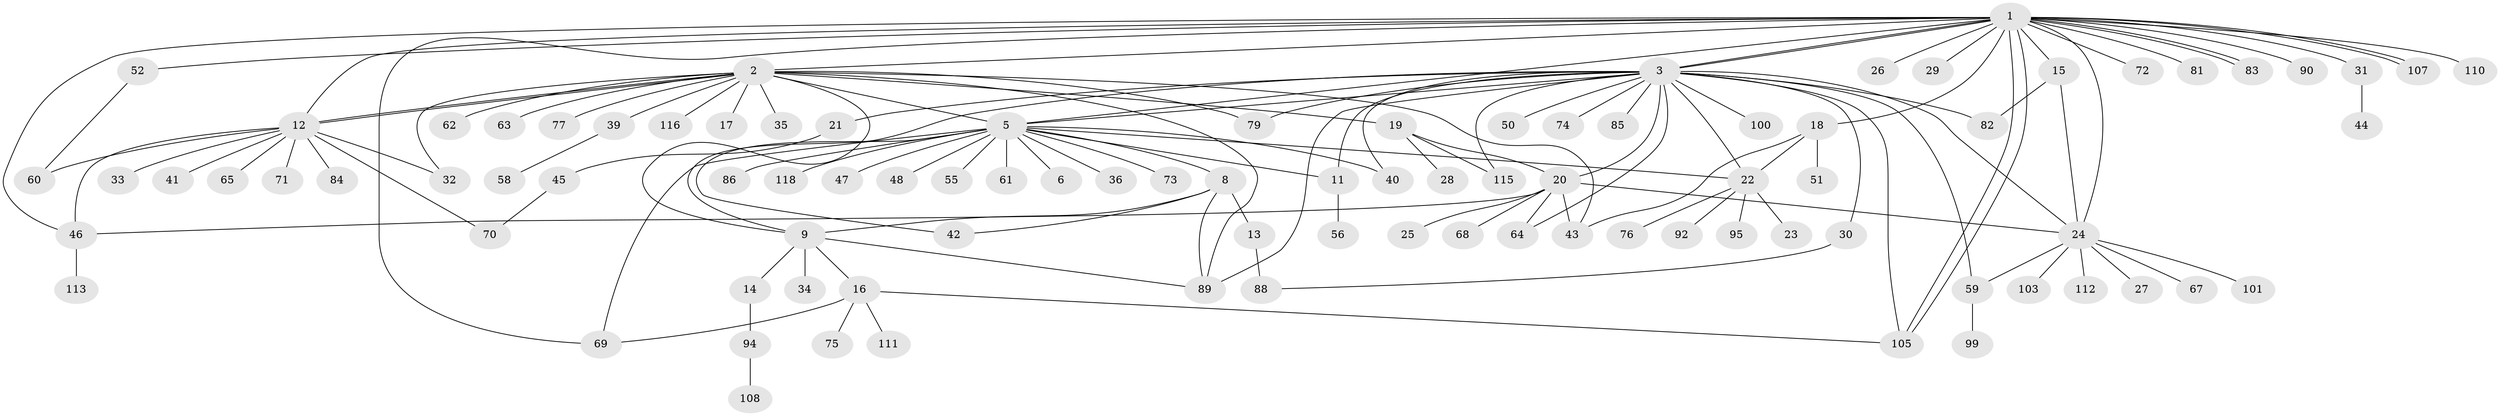 // original degree distribution, {25: 0.00847457627118644, 18: 0.01694915254237288, 12: 0.00847457627118644, 13: 0.025423728813559324, 1: 0.5, 2: 0.23728813559322035, 5: 0.01694915254237288, 6: 0.025423728813559324, 3: 0.11016949152542373, 4: 0.0423728813559322, 8: 0.00847457627118644}
// Generated by graph-tools (version 1.1) at 2025/41/03/06/25 10:41:45]
// undirected, 94 vertices, 132 edges
graph export_dot {
graph [start="1"]
  node [color=gray90,style=filled];
  1 [super="+7"];
  2 [super="+114"];
  3 [super="+4"];
  5 [super="+10"];
  6;
  8 [super="+97"];
  9 [super="+49"];
  11;
  12 [super="+80"];
  13 [super="+98"];
  14;
  15 [super="+96"];
  16 [super="+37"];
  17;
  18;
  19 [super="+57"];
  20 [super="+38"];
  21;
  22 [super="+54"];
  23;
  24 [super="+109"];
  25;
  26;
  27;
  28;
  29;
  30;
  31;
  32;
  33;
  34;
  35;
  36;
  39 [super="+78"];
  40 [super="+91"];
  41;
  42;
  43;
  44;
  45 [super="+53"];
  46 [super="+87"];
  47;
  48;
  50;
  51;
  52;
  55;
  56;
  58;
  59 [super="+106"];
  60 [super="+66"];
  61;
  62;
  63;
  64;
  65;
  67;
  68;
  69;
  70;
  71;
  72;
  73;
  74;
  75;
  76;
  77;
  79;
  81;
  82;
  83 [super="+93"];
  84;
  85;
  86;
  88 [super="+102"];
  89 [super="+104"];
  90;
  92;
  94;
  95;
  99 [super="+117"];
  100;
  101;
  103;
  105;
  107;
  108;
  110;
  111;
  112;
  113;
  115;
  116;
  118;
  1 -- 2;
  1 -- 3;
  1 -- 3;
  1 -- 5;
  1 -- 12;
  1 -- 15;
  1 -- 18;
  1 -- 24 [weight=2];
  1 -- 26;
  1 -- 29;
  1 -- 31;
  1 -- 52;
  1 -- 69;
  1 -- 72;
  1 -- 81;
  1 -- 83;
  1 -- 83;
  1 -- 90;
  1 -- 105;
  1 -- 105;
  1 -- 107;
  1 -- 107;
  1 -- 110;
  1 -- 46;
  2 -- 5 [weight=2];
  2 -- 12;
  2 -- 12;
  2 -- 17;
  2 -- 19;
  2 -- 32;
  2 -- 35;
  2 -- 39;
  2 -- 43;
  2 -- 62;
  2 -- 63;
  2 -- 77;
  2 -- 79;
  2 -- 116;
  2 -- 89;
  2 -- 9;
  3 -- 5;
  3 -- 9;
  3 -- 21;
  3 -- 22;
  3 -- 64;
  3 -- 79;
  3 -- 82;
  3 -- 85;
  3 -- 100;
  3 -- 40;
  3 -- 74;
  3 -- 11;
  3 -- 105;
  3 -- 50;
  3 -- 115;
  3 -- 24;
  3 -- 59 [weight=2];
  3 -- 30;
  3 -- 20;
  3 -- 89;
  5 -- 6;
  5 -- 8;
  5 -- 11;
  5 -- 22;
  5 -- 36;
  5 -- 40;
  5 -- 42;
  5 -- 47;
  5 -- 48;
  5 -- 61;
  5 -- 69;
  5 -- 73;
  5 -- 86;
  5 -- 118;
  5 -- 55;
  8 -- 13;
  8 -- 42;
  8 -- 89;
  8 -- 9;
  9 -- 14;
  9 -- 16;
  9 -- 34;
  9 -- 89;
  11 -- 56;
  12 -- 32;
  12 -- 33;
  12 -- 41;
  12 -- 46;
  12 -- 60;
  12 -- 65;
  12 -- 70;
  12 -- 71;
  12 -- 84;
  13 -- 88;
  14 -- 94;
  15 -- 24 [weight=2];
  15 -- 82;
  16 -- 69;
  16 -- 105;
  16 -- 75;
  16 -- 111;
  18 -- 22;
  18 -- 43;
  18 -- 51;
  19 -- 20 [weight=2];
  19 -- 28;
  19 -- 115;
  20 -- 24;
  20 -- 25;
  20 -- 68;
  20 -- 64;
  20 -- 43;
  20 -- 46;
  21 -- 45;
  22 -- 23;
  22 -- 76;
  22 -- 92;
  22 -- 95;
  24 -- 27;
  24 -- 59;
  24 -- 67;
  24 -- 101;
  24 -- 103;
  24 -- 112;
  30 -- 88;
  31 -- 44;
  39 -- 58;
  45 -- 70;
  46 -- 113;
  52 -- 60;
  59 -- 99;
  94 -- 108;
}
